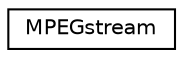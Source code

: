 digraph "Graphical Class Hierarchy"
{
 // LATEX_PDF_SIZE
  edge [fontname="Helvetica",fontsize="10",labelfontname="Helvetica",labelfontsize="10"];
  node [fontname="Helvetica",fontsize="10",shape=record];
  rankdir="LR";
  Node0 [label="MPEGstream",height=0.2,width=0.4,color="black", fillcolor="white", style="filled",URL="$d8/db7/classMPEGstream.html",tooltip=" "];
}
